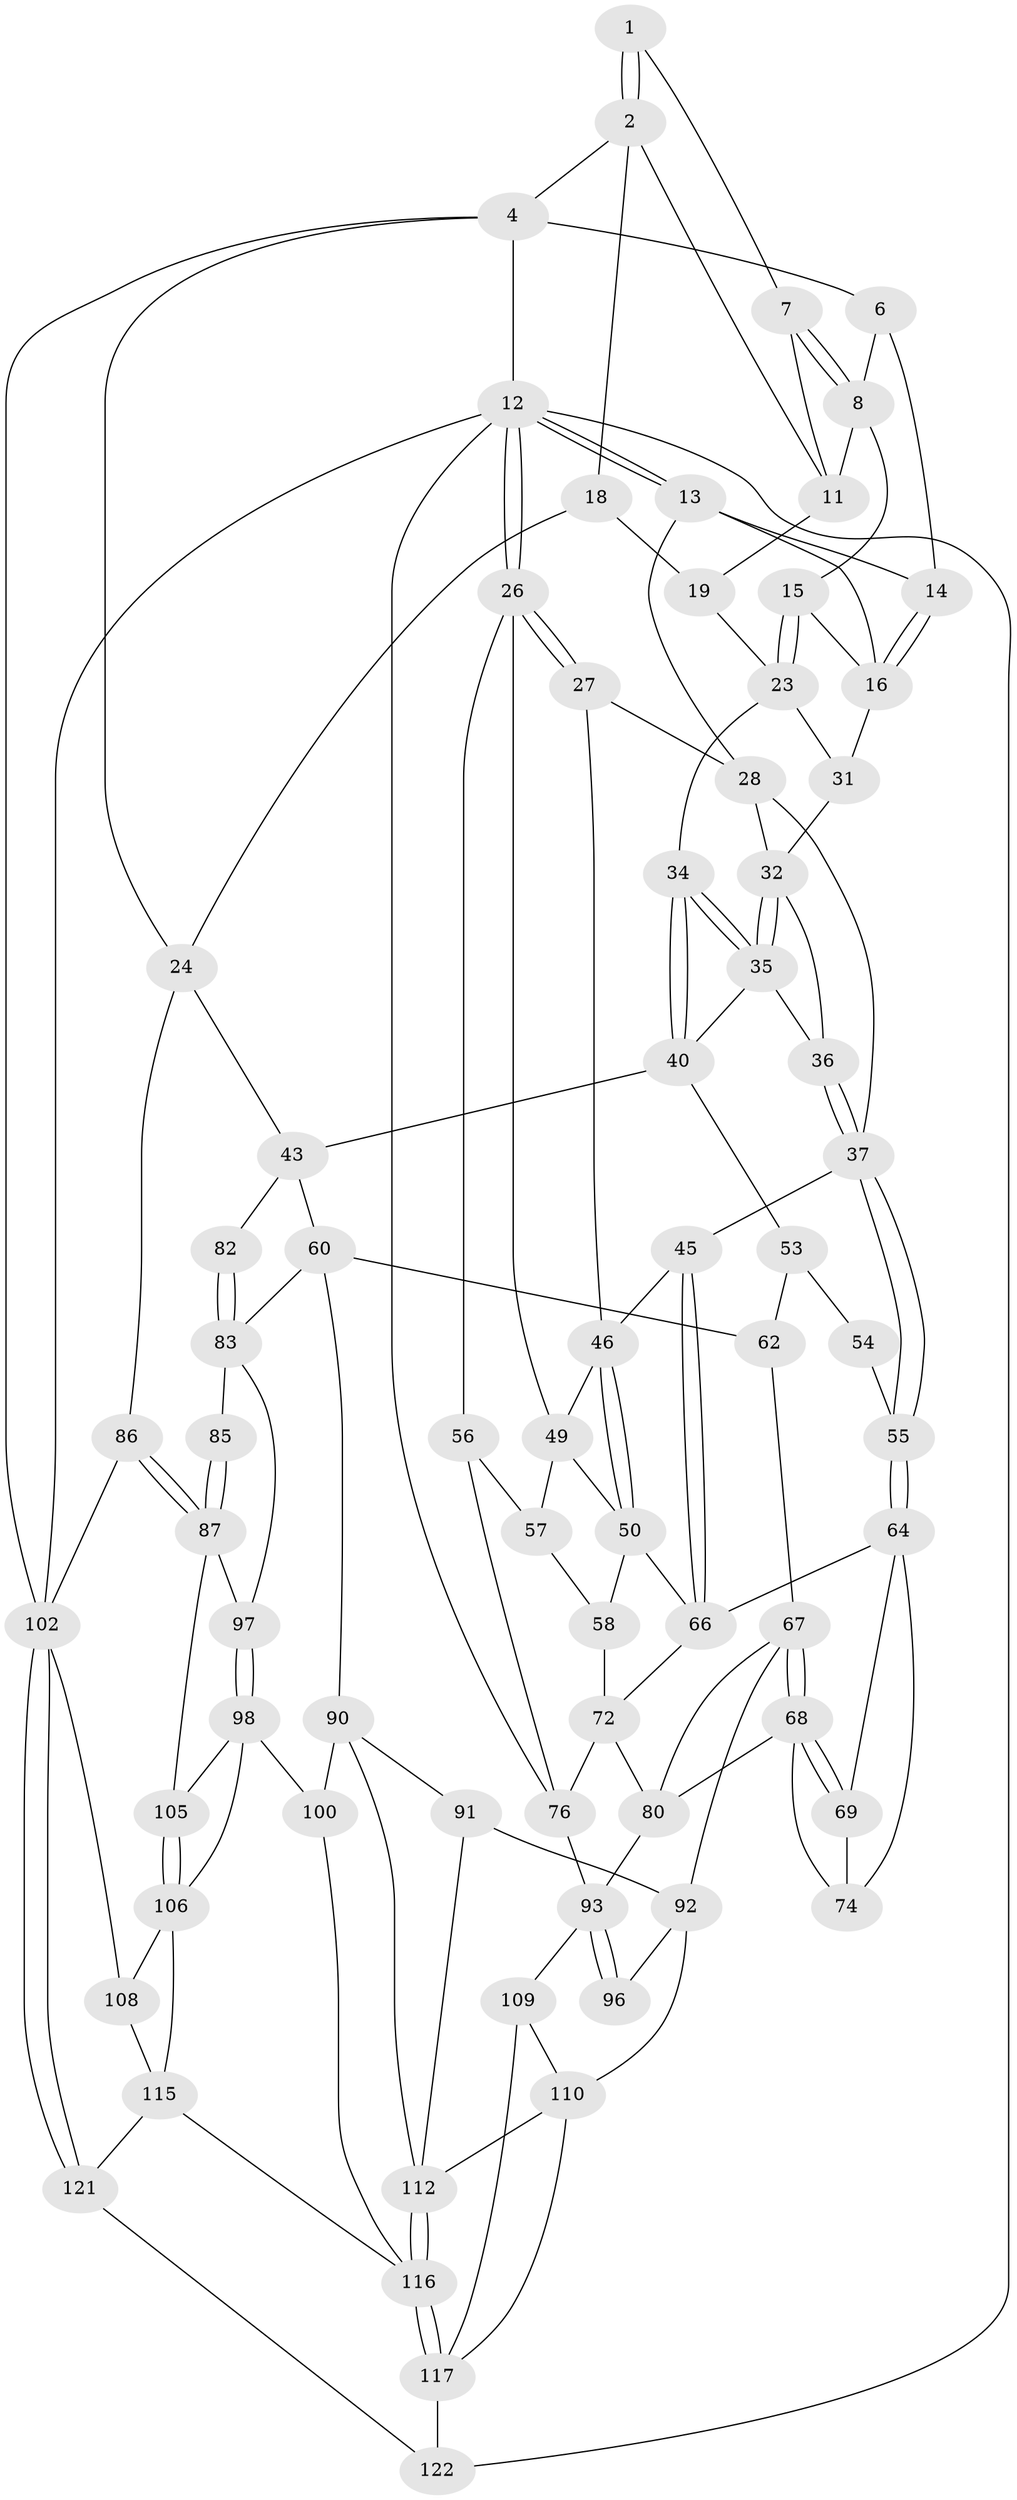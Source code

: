 // Generated by graph-tools (version 1.1) at 2025/24/03/03/25 07:24:38]
// undirected, 73 vertices, 155 edges
graph export_dot {
graph [start="1"]
  node [color=gray90,style=filled];
  1 [pos="+0.7991866657585438+0"];
  2 [pos="+0.8776718674322533+0.03443719068700047",super="+3"];
  4 [pos="+1+0",super="+5"];
  6 [pos="+0.7595526667058686+0",super="+10"];
  7 [pos="+0.805089979668399+0.06807565511477381"];
  8 [pos="+0.7829209796011557+0.13382746969214135",super="+9"];
  11 [pos="+0.8367913932744538+0.09838755997328423",super="+17"];
  12 [pos="+0+0",super="+77"];
  13 [pos="+0.36651980974272+0",super="+21"];
  14 [pos="+0.5969451765924491+0"];
  15 [pos="+0.6729678171675689+0.12352893902083571"];
  16 [pos="+0.6244028859202336+0.11313557683307436",super="+20"];
  18 [pos="+0.923795642924086+0.12300528899906468",super="+25"];
  19 [pos="+0.8147841101016772+0.1804884162761591",super="+22"];
  23 [pos="+0.7995760164063469+0.2378013440797888",super="+30"];
  24 [pos="+1+0.4023721079046899",super="+42"];
  26 [pos="+0+0",super="+48"];
  27 [pos="+0.17750277923409558+0.23267863567899488"];
  28 [pos="+0.3334096811276279+0.1783190694933136",super="+29"];
  31 [pos="+0.5958317353037779+0.1960604476683838"];
  32 [pos="+0.5880359469545174+0.20711183349394224",super="+33"];
  34 [pos="+0.7477322756054218+0.35856751784776"];
  35 [pos="+0.6505267466856466+0.29370520463183547",super="+39"];
  36 [pos="+0.5095954688264311+0.30170623146491177"];
  37 [pos="+0.4823004611091125+0.3267527225931468",super="+38"];
  40 [pos="+0.7479354950838619+0.3818570360182888",super="+41"];
  43 [pos="+1+0.4334043637334976",super="+44"];
  45 [pos="+0.32046442342480475+0.39187842343832063"];
  46 [pos="+0.25493018507612786+0.3906024458168226",super="+47"];
  49 [pos="+0.13547195877578663+0.29802613449076304",super="+52"];
  50 [pos="+0.22580615158993864+0.4247333805456767",super="+51"];
  53 [pos="+0.6244525333087082+0.38517003045503756",super="+63"];
  54 [pos="+0.5087187963333285+0.3634729146237223"];
  55 [pos="+0.4922622591929704+0.3526139218990661"];
  56 [pos="+0+0.3214215564317374",super="+75"];
  57 [pos="+0.09951897879395855+0.3458267183282003",super="+59"];
  58 [pos="+0.12687027923410696+0.5031459803231102"];
  60 [pos="+0.7068740540041215+0.5729043996098282",super="+61"];
  62 [pos="+0.6103013011345878+0.5601771594313417"];
  64 [pos="+0.48576657271103735+0.37404547307349717",super="+65"];
  66 [pos="+0.35406502333318024+0.4789743735674575",super="+71"];
  67 [pos="+0.5607001050546957+0.5731822982191374",super="+89"];
  68 [pos="+0.5600988429760652+0.5728338520237789",super="+79"];
  69 [pos="+0.5281941895810494+0.5477835797301143",super="+70"];
  72 [pos="+0.22489038029005928+0.604634128928181",super="+73"];
  74 [pos="+0.38274885349056875+0.502130106865466",super="+78"];
  76 [pos="+0+0.8265930470581554",super="+88"];
  80 [pos="+0.37363200286371406+0.6035319814433702",super="+81"];
  82 [pos="+0.8999437550281411+0.5440206409514476"];
  83 [pos="+0.7155788524616253+0.5788960225115481",super="+84"];
  85 [pos="+0.8732282450202421+0.587640211464328"];
  86 [pos="+1+0.6093543934477819"];
  87 [pos="+1+0.6493853167033583",super="+104"];
  90 [pos="+0.684116667189707+0.6189925036884036",super="+101"];
  91 [pos="+0.5199216927715231+0.7535077961991002"];
  92 [pos="+0.48880847653643084+0.7367524868065903",super="+95"];
  93 [pos="+0.31712961840320136+0.7139262272198369",super="+94"];
  96 [pos="+0.3534533226449078+0.7241867176888135"];
  97 [pos="+0.7879685365871794+0.6436330928997916"];
  98 [pos="+0.7942402705920825+0.7283253431772917",super="+99"];
  100 [pos="+0.7330633560354137+0.8212397569948829"];
  102 [pos="+1+1",super="+103"];
  105 [pos="+0.9044991557194523+0.7575874070715195"];
  106 [pos="+0.9002315665990595+0.7759092380186113",super="+107"];
  108 [pos="+0.9618908958406232+0.8299627645559813"];
  109 [pos="+0.3895414362212639+0.8134819052788123",super="+111"];
  110 [pos="+0.44850856698107666+0.8713498958536302",super="+114"];
  112 [pos="+0.5824597889076211+0.791621297065655",super="+113"];
  115 [pos="+0.8754656952059693+0.9168499844173514",super="+119"];
  116 [pos="+0.5773209235227345+0.9257799208001567",super="+118"];
  117 [pos="+0.42125142461014364+1",super="+120"];
  121 [pos="+0.9474453524377465+1"];
  122 [pos="+0.38394772002208805+1"];
  1 -- 2;
  1 -- 2;
  1 -- 7;
  2 -- 11;
  2 -- 18;
  2 -- 4;
  4 -- 24;
  4 -- 12;
  4 -- 102;
  4 -- 6;
  6 -- 14;
  6 -- 8;
  7 -- 8;
  7 -- 8;
  7 -- 11;
  8 -- 15;
  8 -- 11;
  11 -- 19;
  12 -- 13;
  12 -- 13;
  12 -- 26;
  12 -- 26;
  12 -- 122;
  12 -- 102;
  12 -- 76;
  13 -- 14;
  13 -- 16;
  13 -- 28;
  14 -- 16;
  14 -- 16;
  15 -- 16;
  15 -- 23;
  15 -- 23;
  16 -- 31;
  18 -- 19 [weight=2];
  18 -- 24;
  19 -- 23;
  23 -- 34;
  23 -- 31;
  24 -- 43;
  24 -- 86;
  26 -- 27;
  26 -- 27;
  26 -- 56;
  26 -- 49;
  27 -- 28;
  27 -- 46;
  28 -- 37;
  28 -- 32;
  31 -- 32;
  32 -- 35;
  32 -- 35;
  32 -- 36;
  34 -- 35;
  34 -- 35;
  34 -- 40;
  34 -- 40;
  35 -- 36;
  35 -- 40;
  36 -- 37;
  36 -- 37;
  37 -- 55;
  37 -- 55;
  37 -- 45;
  40 -- 53;
  40 -- 43;
  43 -- 82;
  43 -- 60;
  45 -- 46;
  45 -- 66;
  45 -- 66;
  46 -- 50;
  46 -- 50;
  46 -- 49;
  49 -- 50;
  49 -- 57;
  50 -- 66;
  50 -- 58;
  53 -- 54 [weight=2];
  53 -- 62;
  54 -- 55;
  55 -- 64;
  55 -- 64;
  56 -- 57 [weight=2];
  56 -- 76;
  57 -- 58;
  58 -- 72;
  60 -- 83;
  60 -- 90;
  60 -- 62;
  62 -- 67;
  64 -- 69;
  64 -- 66;
  64 -- 74;
  66 -- 72;
  67 -- 68;
  67 -- 68;
  67 -- 80;
  67 -- 92;
  68 -- 69;
  68 -- 69;
  68 -- 80;
  68 -- 74;
  69 -- 74 [weight=2];
  72 -- 80;
  72 -- 76;
  76 -- 93;
  80 -- 93;
  82 -- 83;
  82 -- 83;
  83 -- 97;
  83 -- 85;
  85 -- 87;
  85 -- 87;
  86 -- 87;
  86 -- 87;
  86 -- 102;
  87 -- 97;
  87 -- 105;
  90 -- 91;
  90 -- 112;
  90 -- 100;
  91 -- 92;
  91 -- 112;
  92 -- 96;
  92 -- 110;
  93 -- 96;
  93 -- 96;
  93 -- 109;
  97 -- 98;
  97 -- 98;
  98 -- 105;
  98 -- 100;
  98 -- 106;
  100 -- 116;
  102 -- 121;
  102 -- 121;
  102 -- 108;
  105 -- 106;
  105 -- 106;
  106 -- 108;
  106 -- 115;
  108 -- 115;
  109 -- 110;
  109 -- 117;
  110 -- 117;
  110 -- 112;
  112 -- 116;
  112 -- 116;
  115 -- 121;
  115 -- 116;
  116 -- 117;
  116 -- 117;
  117 -- 122;
  121 -- 122;
}
